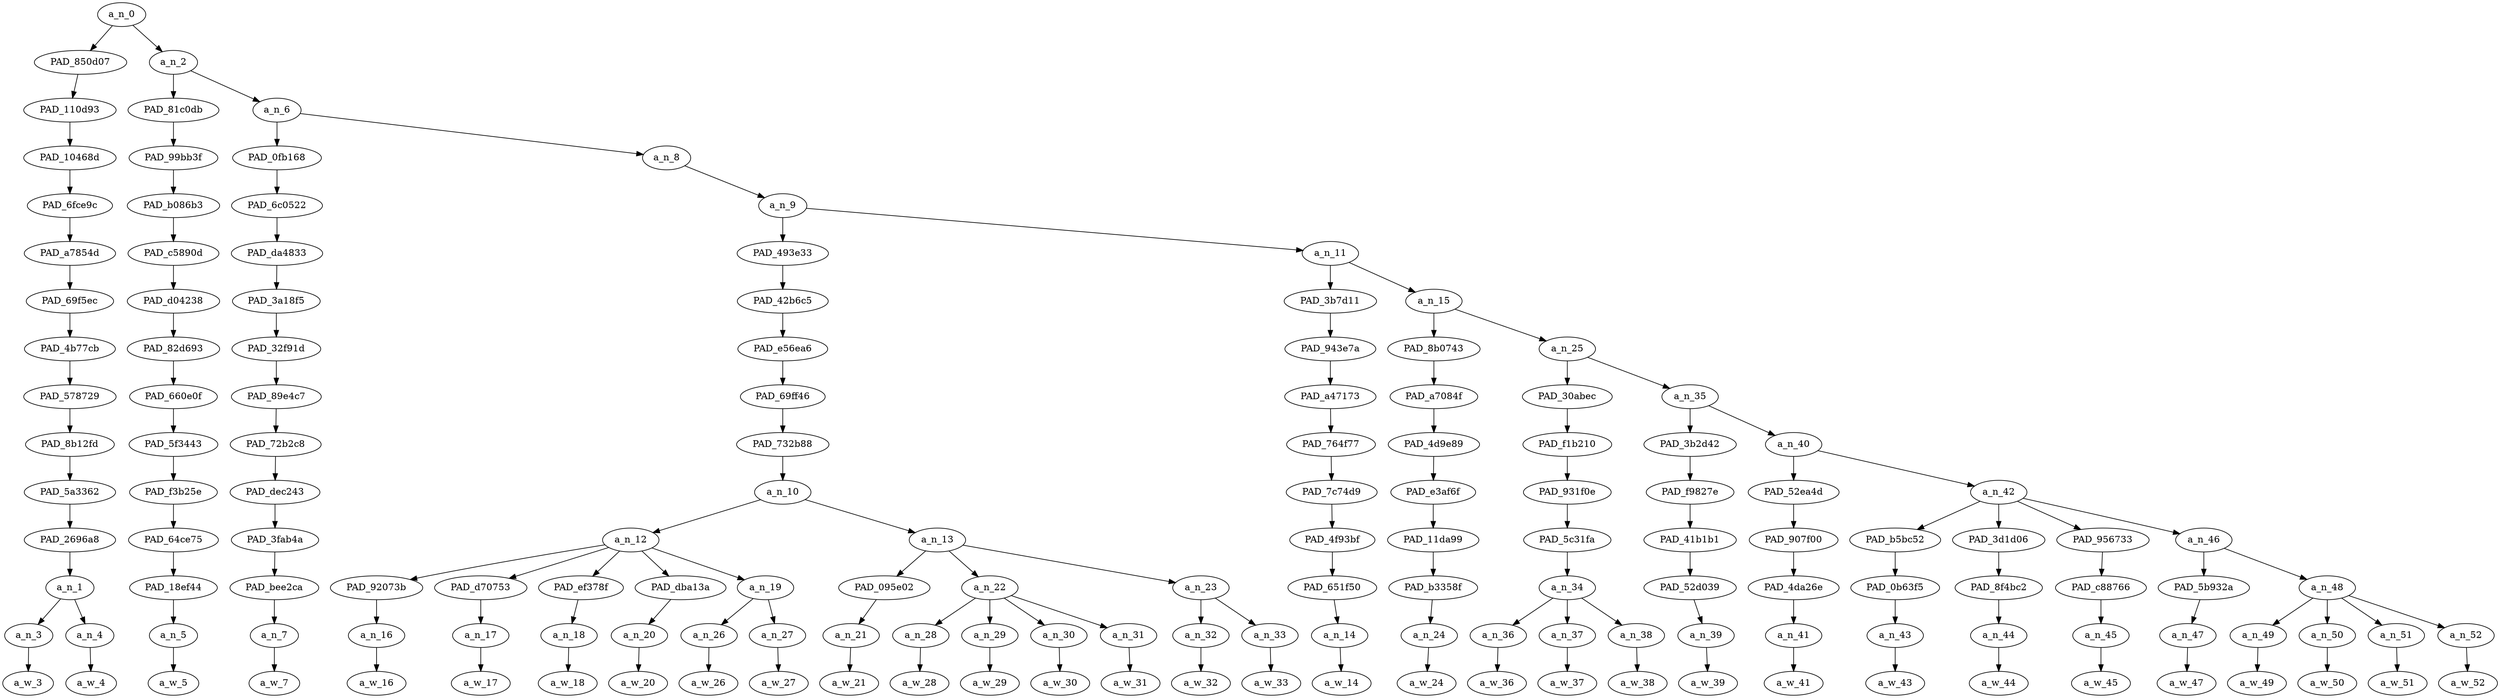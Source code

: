 strict digraph "" {
	a_n_0	[div_dir=-1,
		index=0,
		level=14,
		pos="2.8677327473958334,14!",
		text_span="[0, 1, 2, 3, 4, 5, 6, 7, 8, 9, 10, 11, 12, 13, 14, 15, 16, 17, 18, 19, 20, 21, 22, 23, 24, 25, 26, 27, 28, 29, 30, 31]",
		value=1.00000000];
	PAD_850d07	[div_dir=1,
		index=0,
		level=13,
		pos="0.5,13!",
		text_span="[0, 1]",
		value=0.09248156];
	a_n_0 -> PAD_850d07;
	a_n_2	[div_dir=-1,
		index=1,
		level=13,
		pos="5.235465494791667,13!",
		text_span="[2, 3, 4, 5, 6, 7, 8, 9, 10, 11, 12, 13, 14, 15, 16, 17, 18, 19, 20, 21, 22, 23, 24, 25, 26, 27, 28, 29, 30, 31]",
		value=0.90748769];
	a_n_0 -> a_n_2;
	PAD_110d93	[div_dir=1,
		index=0,
		level=12,
		pos="0.5,12!",
		text_span="[0, 1]",
		value=0.09248156];
	PAD_850d07 -> PAD_110d93;
	PAD_10468d	[div_dir=1,
		index=0,
		level=11,
		pos="0.5,11!",
		text_span="[0, 1]",
		value=0.09248156];
	PAD_110d93 -> PAD_10468d;
	PAD_6fce9c	[div_dir=1,
		index=0,
		level=10,
		pos="0.5,10!",
		text_span="[0, 1]",
		value=0.09248156];
	PAD_10468d -> PAD_6fce9c;
	PAD_a7854d	[div_dir=1,
		index=0,
		level=9,
		pos="0.5,9!",
		text_span="[0, 1]",
		value=0.09248156];
	PAD_6fce9c -> PAD_a7854d;
	PAD_69f5ec	[div_dir=1,
		index=0,
		level=8,
		pos="0.5,8!",
		text_span="[0, 1]",
		value=0.09248156];
	PAD_a7854d -> PAD_69f5ec;
	PAD_4b77cb	[div_dir=1,
		index=0,
		level=7,
		pos="0.5,7!",
		text_span="[0, 1]",
		value=0.09248156];
	PAD_69f5ec -> PAD_4b77cb;
	PAD_578729	[div_dir=1,
		index=0,
		level=6,
		pos="0.5,6!",
		text_span="[0, 1]",
		value=0.09248156];
	PAD_4b77cb -> PAD_578729;
	PAD_8b12fd	[div_dir=1,
		index=0,
		level=5,
		pos="0.5,5!",
		text_span="[0, 1]",
		value=0.09248156];
	PAD_578729 -> PAD_8b12fd;
	PAD_5a3362	[div_dir=1,
		index=0,
		level=4,
		pos="0.5,4!",
		text_span="[0, 1]",
		value=0.09248156];
	PAD_8b12fd -> PAD_5a3362;
	PAD_2696a8	[div_dir=1,
		index=0,
		level=3,
		pos="0.5,3!",
		text_span="[0, 1]",
		value=0.09248156];
	PAD_5a3362 -> PAD_2696a8;
	a_n_1	[div_dir=1,
		index=0,
		level=2,
		pos="0.5,2!",
		text_span="[0, 1]",
		value=0.09248156];
	PAD_2696a8 -> a_n_1;
	a_n_3	[div_dir=1,
		index=0,
		level=1,
		pos="0.0,1!",
		text_span="[0]",
		value=0.03243800];
	a_n_1 -> a_n_3;
	a_n_4	[div_dir=1,
		index=1,
		level=1,
		pos="1.0,1!",
		text_span="[1]",
		value=0.05998587];
	a_n_1 -> a_n_4;
	a_w_3	[div_dir=0,
		index=0,
		level=0,
		pos="0,0!",
		text_span="[0]",
		value="<user>"];
	a_n_3 -> a_w_3;
	a_w_4	[div_dir=0,
		index=1,
		level=0,
		pos="1,0!",
		text_span="[1]",
		value=modi];
	a_n_4 -> a_w_4;
	PAD_81c0db	[div_dir=-1,
		index=1,
		level=12,
		pos="2.0,12!",
		text_span="[2]",
		value=0.02383024];
	a_n_2 -> PAD_81c0db;
	a_n_6	[div_dir=-1,
		index=2,
		level=12,
		pos="8.470930989583334,12!",
		text_span="[3, 4, 5, 6, 7, 8, 9, 10, 11, 12, 13, 14, 15, 16, 17, 18, 19, 20, 21, 22, 23, 24, 25, 26, 27, 28, 29, 30, 31]",
		value=0.88360946];
	a_n_2 -> a_n_6;
	PAD_99bb3f	[div_dir=-1,
		index=1,
		level=11,
		pos="2.0,11!",
		text_span="[2]",
		value=0.02383024];
	PAD_81c0db -> PAD_99bb3f;
	PAD_b086b3	[div_dir=-1,
		index=1,
		level=10,
		pos="2.0,10!",
		text_span="[2]",
		value=0.02383024];
	PAD_99bb3f -> PAD_b086b3;
	PAD_c5890d	[div_dir=-1,
		index=1,
		level=9,
		pos="2.0,9!",
		text_span="[2]",
		value=0.02383024];
	PAD_b086b3 -> PAD_c5890d;
	PAD_d04238	[div_dir=-1,
		index=1,
		level=8,
		pos="2.0,8!",
		text_span="[2]",
		value=0.02383024];
	PAD_c5890d -> PAD_d04238;
	PAD_82d693	[div_dir=-1,
		index=1,
		level=7,
		pos="2.0,7!",
		text_span="[2]",
		value=0.02383024];
	PAD_d04238 -> PAD_82d693;
	PAD_660e0f	[div_dir=-1,
		index=1,
		level=6,
		pos="2.0,6!",
		text_span="[2]",
		value=0.02383024];
	PAD_82d693 -> PAD_660e0f;
	PAD_5f3443	[div_dir=-1,
		index=1,
		level=5,
		pos="2.0,5!",
		text_span="[2]",
		value=0.02383024];
	PAD_660e0f -> PAD_5f3443;
	PAD_f3b25e	[div_dir=-1,
		index=1,
		level=4,
		pos="2.0,4!",
		text_span="[2]",
		value=0.02383024];
	PAD_5f3443 -> PAD_f3b25e;
	PAD_64ce75	[div_dir=-1,
		index=1,
		level=3,
		pos="2.0,3!",
		text_span="[2]",
		value=0.02383024];
	PAD_f3b25e -> PAD_64ce75;
	PAD_18ef44	[div_dir=-1,
		index=1,
		level=2,
		pos="2.0,2!",
		text_span="[2]",
		value=0.02383024];
	PAD_64ce75 -> PAD_18ef44;
	a_n_5	[div_dir=-1,
		index=2,
		level=1,
		pos="2.0,1!",
		text_span="[2]",
		value=0.02383024];
	PAD_18ef44 -> a_n_5;
	a_w_5	[div_dir=0,
		index=2,
		level=0,
		pos="2,0!",
		text_span="[2]",
		value=is];
	a_n_5 -> a_w_5;
	PAD_0fb168	[div_dir=1,
		index=2,
		level=11,
		pos="3.0,11!",
		text_span="[3]",
		value=0.03832280];
	a_n_6 -> PAD_0fb168;
	a_n_8	[div_dir=-1,
		index=3,
		level=11,
		pos="13.941861979166667,11!",
		text_span="[4, 5, 6, 7, 8, 9, 10, 11, 12, 13, 14, 15, 16, 17, 18, 19, 20, 21, 22, 23, 24, 25, 26, 27, 28, 29, 30, 31]",
		value=0.84524070];
	a_n_6 -> a_n_8;
	PAD_6c0522	[div_dir=1,
		index=2,
		level=10,
		pos="3.0,10!",
		text_span="[3]",
		value=0.03832280];
	PAD_0fb168 -> PAD_6c0522;
	PAD_da4833	[div_dir=1,
		index=2,
		level=9,
		pos="3.0,9!",
		text_span="[3]",
		value=0.03832280];
	PAD_6c0522 -> PAD_da4833;
	PAD_3a18f5	[div_dir=1,
		index=2,
		level=8,
		pos="3.0,8!",
		text_span="[3]",
		value=0.03832280];
	PAD_da4833 -> PAD_3a18f5;
	PAD_32f91d	[div_dir=1,
		index=2,
		level=7,
		pos="3.0,7!",
		text_span="[3]",
		value=0.03832280];
	PAD_3a18f5 -> PAD_32f91d;
	PAD_89e4c7	[div_dir=1,
		index=2,
		level=6,
		pos="3.0,6!",
		text_span="[3]",
		value=0.03832280];
	PAD_32f91d -> PAD_89e4c7;
	PAD_72b2c8	[div_dir=1,
		index=2,
		level=5,
		pos="3.0,5!",
		text_span="[3]",
		value=0.03832280];
	PAD_89e4c7 -> PAD_72b2c8;
	PAD_dec243	[div_dir=1,
		index=2,
		level=4,
		pos="3.0,4!",
		text_span="[3]",
		value=0.03832280];
	PAD_72b2c8 -> PAD_dec243;
	PAD_3fab4a	[div_dir=1,
		index=2,
		level=3,
		pos="3.0,3!",
		text_span="[3]",
		value=0.03832280];
	PAD_dec243 -> PAD_3fab4a;
	PAD_bee2ca	[div_dir=1,
		index=2,
		level=2,
		pos="3.0,2!",
		text_span="[3]",
		value=0.03832280];
	PAD_3fab4a -> PAD_bee2ca;
	a_n_7	[div_dir=1,
		index=3,
		level=1,
		pos="3.0,1!",
		text_span="[3]",
		value=0.03832280];
	PAD_bee2ca -> a_n_7;
	a_w_7	[div_dir=0,
		index=3,
		level=0,
		pos="3,0!",
		text_span="[3]",
		value=brutal];
	a_n_7 -> a_w_7;
	a_n_9	[div_dir=-1,
		index=3,
		level=10,
		pos="13.941861979166667,10!",
		text_span="[4, 5, 6, 7, 8, 9, 10, 11, 12, 13, 14, 15, 16, 17, 18, 19, 20, 21, 22, 23, 24, 25, 26, 27, 28, 29, 30, 31]",
		value=0.84518834];
	a_n_8 -> a_n_9;
	PAD_493e33	[div_dir=-1,
		index=3,
		level=9,
		pos="9.483333333333333,9!",
		text_span="[4, 5, 6, 7, 8, 9, 10, 11, 12, 13, 14, 15, 16]",
		value=0.44102545];
	a_n_9 -> PAD_493e33;
	a_n_11	[div_dir=-1,
		index=4,
		level=9,
		pos="18.400390625,9!",
		text_span="[17, 18, 19, 20, 21, 22, 23, 24, 25, 26, 27, 28, 29, 30, 31]",
		value=0.40411052];
	a_n_9 -> a_n_11;
	PAD_42b6c5	[div_dir=-1,
		index=3,
		level=8,
		pos="9.483333333333333,8!",
		text_span="[4, 5, 6, 7, 8, 9, 10, 11, 12, 13, 14, 15, 16]",
		value=0.44102545];
	PAD_493e33 -> PAD_42b6c5;
	PAD_e56ea6	[div_dir=-1,
		index=3,
		level=7,
		pos="9.483333333333333,7!",
		text_span="[4, 5, 6, 7, 8, 9, 10, 11, 12, 13, 14, 15, 16]",
		value=0.44102545];
	PAD_42b6c5 -> PAD_e56ea6;
	PAD_69ff46	[div_dir=-1,
		index=3,
		level=6,
		pos="9.483333333333333,6!",
		text_span="[4, 5, 6, 7, 8, 9, 10, 11, 12, 13, 14, 15, 16]",
		value=0.44102545];
	PAD_e56ea6 -> PAD_69ff46;
	PAD_732b88	[div_dir=-1,
		index=3,
		level=5,
		pos="9.483333333333333,5!",
		text_span="[4, 5, 6, 7, 8, 9, 10, 11, 12, 13, 14, 15, 16]",
		value=0.44102545];
	PAD_69ff46 -> PAD_732b88;
	a_n_10	[div_dir=-1,
		index=3,
		level=4,
		pos="9.483333333333333,4!",
		text_span="[4, 5, 6, 7, 8, 9, 10, 11, 12, 13, 14, 15, 16]",
		value=0.44102545];
	PAD_732b88 -> a_n_10;
	a_n_12	[div_dir=-1,
		index=3,
		level=3,
		pos="6.3,3!",
		text_span="[4, 5, 6, 7, 8, 9]",
		value=0.25294495];
	a_n_10 -> a_n_12;
	a_n_13	[div_dir=-1,
		index=4,
		level=3,
		pos="12.666666666666666,3!",
		text_span="[10, 11, 12, 13, 14, 15, 16]",
		value=0.18802686];
	a_n_10 -> a_n_13;
	PAD_92073b	[div_dir=-1,
		index=3,
		level=2,
		pos="4.0,2!",
		text_span="[4]",
		value=0.02212793];
	a_n_12 -> PAD_92073b;
	PAD_d70753	[div_dir=-1,
		index=4,
		level=2,
		pos="5.0,2!",
		text_span="[5]",
		value=0.05245381];
	a_n_12 -> PAD_d70753;
	PAD_ef378f	[div_dir=-1,
		index=5,
		level=2,
		pos="6.0,2!",
		text_span="[6]",
		value=0.06987091];
	a_n_12 -> PAD_ef378f;
	PAD_dba13a	[div_dir=1,
		index=7,
		level=2,
		pos="9.0,2!",
		text_span="[9]",
		value=0.04380596];
	a_n_12 -> PAD_dba13a;
	a_n_19	[div_dir=-1,
		index=6,
		level=2,
		pos="7.5,2!",
		text_span="[7, 8]",
		value=0.06463425];
	a_n_12 -> a_n_19;
	a_n_16	[div_dir=-1,
		index=4,
		level=1,
		pos="4.0,1!",
		text_span="[4]",
		value=0.02212793];
	PAD_92073b -> a_n_16;
	a_w_16	[div_dir=0,
		index=4,
		level=0,
		pos="4,0!",
		text_span="[4]",
		value=a];
	a_n_16 -> a_w_16;
	a_n_17	[div_dir=-1,
		index=5,
		level=1,
		pos="5.0,1!",
		text_span="[5]",
		value=0.05245381];
	PAD_d70753 -> a_n_17;
	a_w_17	[div_dir=0,
		index=5,
		level=0,
		pos="5,0!",
		text_span="[5]",
		value=hitler];
	a_n_17 -> a_w_17;
	a_n_18	[div_dir=-1,
		index=6,
		level=1,
		pos="6.0,1!",
		text_span="[6]",
		value=0.06987091];
	PAD_ef378f -> a_n_18;
	a_w_18	[div_dir=0,
		index=6,
		level=0,
		pos="6,0!",
		text_span="[6]",
		value=copycat];
	a_n_18 -> a_w_18;
	a_n_20	[div_dir=1,
		index=9,
		level=1,
		pos="9.0,1!",
		text_span="[9]",
		value=0.04380596];
	PAD_dba13a -> a_n_20;
	a_w_20	[div_dir=0,
		index=9,
		level=0,
		pos="9,0!",
		text_span="[9]",
		value=murderer];
	a_n_20 -> a_w_20;
	a_n_26	[div_dir=1,
		index=7,
		level=1,
		pos="7.0,1!",
		text_span="[7]",
		value=0.02891062];
	a_n_19 -> a_n_26;
	a_n_27	[div_dir=-1,
		index=8,
		level=1,
		pos="8.0,1!",
		text_span="[8]",
		value=0.03572211];
	a_n_19 -> a_n_27;
	a_w_26	[div_dir=0,
		index=7,
		level=0,
		pos="7,0!",
		text_span="[7]",
		value=cold];
	a_n_26 -> a_w_26;
	a_w_27	[div_dir=0,
		index=8,
		level=0,
		pos="8,0!",
		text_span="[8]",
		value=blooded];
	a_n_27 -> a_w_27;
	PAD_095e02	[div_dir=-1,
		index=8,
		level=2,
		pos="10.0,2!",
		text_span="[10]",
		value=0.02869491];
	a_n_13 -> PAD_095e02;
	a_n_22	[div_dir=1,
		index=9,
		level=2,
		pos="12.5,2!",
		text_span="[11, 12, 13, 14]",
		value=0.12150096];
	a_n_13 -> a_n_22;
	a_n_23	[div_dir=-1,
		index=10,
		level=2,
		pos="15.5,2!",
		text_span="[15, 16]",
		value=0.03780810];
	a_n_13 -> a_n_23;
	a_n_21	[div_dir=-1,
		index=10,
		level=1,
		pos="10.0,1!",
		text_span="[10]",
		value=0.02869491];
	PAD_095e02 -> a_n_21;
	a_w_21	[div_dir=0,
		index=10,
		level=0,
		pos="10,0!",
		text_span="[10]",
		value=killed];
	a_n_21 -> a_w_21;
	a_n_28	[div_dir=-1,
		index=11,
		level=1,
		pos="11.0,1!",
		text_span="[11]",
		value=0.03569617];
	a_n_22 -> a_n_28;
	a_n_29	[div_dir=-1,
		index=12,
		level=1,
		pos="12.0,1!",
		text_span="[12]",
		value=0.03950728];
	a_n_22 -> a_n_29;
	a_n_30	[div_dir=1,
		index=13,
		level=1,
		pos="13.0,1!",
		text_span="[13]",
		value=0.01618556];
	a_n_22 -> a_n_30;
	a_n_31	[div_dir=1,
		index=14,
		level=1,
		pos="14.0,1!",
		text_span="[14]",
		value=0.03006697];
	a_n_22 -> a_n_31;
	a_w_28	[div_dir=0,
		index=11,
		level=0,
		pos="11,0!",
		text_span="[11]",
		value=christians];
	a_n_28 -> a_w_28;
	a_w_29	[div_dir=0,
		index=12,
		level=0,
		pos="12,0!",
		text_span="[12]",
		value=muslims];
	a_n_29 -> a_w_29;
	a_w_30	[div_dir=0,
		index=13,
		level=0,
		pos="13,0!",
		text_span="[13]",
		value=and];
	a_n_30 -> a_w_30;
	a_w_31	[div_dir=0,
		index=14,
		level=0,
		pos="14,0!",
		text_span="[14]",
		value=sikhs];
	a_n_31 -> a_w_31;
	a_n_32	[div_dir=-1,
		index=15,
		level=1,
		pos="15.0,1!",
		text_span="[15]",
		value=0.01474210];
	a_n_23 -> a_n_32;
	a_n_33	[div_dir=-1,
		index=16,
		level=1,
		pos="16.0,1!",
		text_span="[16]",
		value=0.02299800];
	a_n_23 -> a_n_33;
	a_w_32	[div_dir=0,
		index=15,
		level=0,
		pos="15,0!",
		text_span="[15]",
		value=in];
	a_n_32 -> a_w_32;
	a_w_33	[div_dir=0,
		index=16,
		level=0,
		pos="16,0!",
		text_span="[16]",
		value=thousands];
	a_n_33 -> a_w_33;
	PAD_3b7d11	[div_dir=-1,
		index=4,
		level=8,
		pos="17.0,8!",
		text_span="[17]",
		value=0.03084917];
	a_n_11 -> PAD_3b7d11;
	a_n_15	[div_dir=-1,
		index=5,
		level=8,
		pos="19.80078125,8!",
		text_span="[18, 19, 20, 21, 22, 23, 24, 25, 26, 27, 28, 29, 30, 31]",
		value=0.37324013];
	a_n_11 -> a_n_15;
	PAD_943e7a	[div_dir=-1,
		index=4,
		level=7,
		pos="17.0,7!",
		text_span="[17]",
		value=0.03084917];
	PAD_3b7d11 -> PAD_943e7a;
	PAD_a47173	[div_dir=-1,
		index=4,
		level=6,
		pos="17.0,6!",
		text_span="[17]",
		value=0.03084917];
	PAD_943e7a -> PAD_a47173;
	PAD_764f77	[div_dir=-1,
		index=4,
		level=5,
		pos="17.0,5!",
		text_span="[17]",
		value=0.03084917];
	PAD_a47173 -> PAD_764f77;
	PAD_7c74d9	[div_dir=-1,
		index=4,
		level=4,
		pos="17.0,4!",
		text_span="[17]",
		value=0.03084917];
	PAD_764f77 -> PAD_7c74d9;
	PAD_4f93bf	[div_dir=-1,
		index=5,
		level=3,
		pos="17.0,3!",
		text_span="[17]",
		value=0.03084917];
	PAD_7c74d9 -> PAD_4f93bf;
	PAD_651f50	[div_dir=-1,
		index=11,
		level=2,
		pos="17.0,2!",
		text_span="[17]",
		value=0.03084917];
	PAD_4f93bf -> PAD_651f50;
	a_n_14	[div_dir=-1,
		index=17,
		level=1,
		pos="17.0,1!",
		text_span="[17]",
		value=0.03084917];
	PAD_651f50 -> a_n_14;
	a_w_14	[div_dir=0,
		index=17,
		level=0,
		pos="17,0!",
		text_span="[17]",
		value=believes];
	a_n_14 -> a_w_14;
	PAD_8b0743	[div_dir=-1,
		index=5,
		level=7,
		pos="18.0,7!",
		text_span="[18]",
		value=0.01426430];
	a_n_15 -> PAD_8b0743;
	a_n_25	[div_dir=1,
		index=6,
		level=7,
		pos="21.6015625,7!",
		text_span="[19, 20, 21, 22, 23, 24, 25, 26, 27, 28, 29, 30, 31]",
		value=0.35897318];
	a_n_15 -> a_n_25;
	PAD_a7084f	[div_dir=-1,
		index=5,
		level=6,
		pos="18.0,6!",
		text_span="[18]",
		value=0.01426430];
	PAD_8b0743 -> PAD_a7084f;
	PAD_4d9e89	[div_dir=-1,
		index=5,
		level=5,
		pos="18.0,5!",
		text_span="[18]",
		value=0.01426430];
	PAD_a7084f -> PAD_4d9e89;
	PAD_e3af6f	[div_dir=-1,
		index=5,
		level=4,
		pos="18.0,4!",
		text_span="[18]",
		value=0.01426430];
	PAD_4d9e89 -> PAD_e3af6f;
	PAD_11da99	[div_dir=-1,
		index=6,
		level=3,
		pos="18.0,3!",
		text_span="[18]",
		value=0.01426430];
	PAD_e3af6f -> PAD_11da99;
	PAD_b3358f	[div_dir=-1,
		index=12,
		level=2,
		pos="18.0,2!",
		text_span="[18]",
		value=0.01426430];
	PAD_11da99 -> PAD_b3358f;
	a_n_24	[div_dir=-1,
		index=18,
		level=1,
		pos="18.0,1!",
		text_span="[18]",
		value=0.01426430];
	PAD_b3358f -> a_n_24;
	a_w_24	[div_dir=0,
		index=18,
		level=0,
		pos="18,0!",
		text_span="[18]",
		value=in1];
	a_n_24 -> a_w_24;
	PAD_30abec	[div_dir=1,
		index=6,
		level=6,
		pos="20.0,6!",
		text_span="[19, 20, 21]",
		value=0.17078032];
	a_n_25 -> PAD_30abec;
	a_n_35	[div_dir=-1,
		index=7,
		level=6,
		pos="23.203125,6!",
		text_span="[22, 23, 24, 25, 26, 27, 28, 29, 30, 31]",
		value=0.18818467];
	a_n_25 -> a_n_35;
	PAD_f1b210	[div_dir=1,
		index=6,
		level=5,
		pos="20.0,5!",
		text_span="[19, 20, 21]",
		value=0.17078032];
	PAD_30abec -> PAD_f1b210;
	PAD_931f0e	[div_dir=1,
		index=6,
		level=4,
		pos="20.0,4!",
		text_span="[19, 20, 21]",
		value=0.17078032];
	PAD_f1b210 -> PAD_931f0e;
	PAD_5c31fa	[div_dir=1,
		index=7,
		level=3,
		pos="20.0,3!",
		text_span="[19, 20, 21]",
		value=0.17078032];
	PAD_931f0e -> PAD_5c31fa;
	a_n_34	[div_dir=1,
		index=13,
		level=2,
		pos="20.0,2!",
		text_span="[19, 20, 21]",
		value=0.17078032];
	PAD_5c31fa -> a_n_34;
	a_n_36	[div_dir=1,
		index=19,
		level=1,
		pos="19.0,1!",
		text_span="[19]",
		value=0.02254811];
	a_n_34 -> a_n_36;
	a_n_37	[div_dir=-1,
		index=20,
		level=1,
		pos="20.0,1!",
		text_span="[20]",
		value=0.07311981];
	a_n_34 -> a_n_37;
	a_n_38	[div_dir=1,
		index=21,
		level=1,
		pos="21.0,1!",
		text_span="[21]",
		value=0.07504217];
	a_n_34 -> a_n_38;
	a_w_36	[div_dir=0,
		index=19,
		level=0,
		pos="19,0!",
		text_span="[19]",
		value=forceful];
	a_n_36 -> a_w_36;
	a_w_37	[div_dir=0,
		index=20,
		level=0,
		pos="20,0!",
		text_span="[20]",
		value=proselytism];
	a_n_37 -> a_w_37;
	a_w_38	[div_dir=0,
		index=21,
		level=0,
		pos="21,0!",
		text_span="[21]",
		value=kashmiris];
	a_n_38 -> a_w_38;
	PAD_3b2d42	[div_dir=-1,
		index=7,
		level=5,
		pos="22.0,5!",
		text_span="[22]",
		value=0.01625577];
	a_n_35 -> PAD_3b2d42;
	a_n_40	[div_dir=-1,
		index=8,
		level=5,
		pos="24.40625,5!",
		text_span="[23, 24, 25, 26, 27, 28, 29, 30, 31]",
		value=0.17187642];
	a_n_35 -> a_n_40;
	PAD_f9827e	[div_dir=-1,
		index=7,
		level=4,
		pos="22.0,4!",
		text_span="[22]",
		value=0.01625577];
	PAD_3b2d42 -> PAD_f9827e;
	PAD_41b1b1	[div_dir=-1,
		index=8,
		level=3,
		pos="22.0,3!",
		text_span="[22]",
		value=0.01625577];
	PAD_f9827e -> PAD_41b1b1;
	PAD_52d039	[div_dir=-1,
		index=14,
		level=2,
		pos="22.0,2!",
		text_span="[22]",
		value=0.01625577];
	PAD_41b1b1 -> PAD_52d039;
	a_n_39	[div_dir=-1,
		index=22,
		level=1,
		pos="22.0,1!",
		text_span="[22]",
		value=0.01625577];
	PAD_52d039 -> a_n_39;
	a_w_39	[div_dir=0,
		index=22,
		level=0,
		pos="22,0!",
		text_span="[22]",
		value=are];
	a_n_39 -> a_w_39;
	PAD_52ea4d	[div_dir=1,
		index=8,
		level=4,
		pos="23.0,4!",
		text_span="[23]",
		value=0.01500352];
	a_n_40 -> PAD_52ea4d;
	a_n_42	[div_dir=-1,
		index=9,
		level=4,
		pos="25.8125,4!",
		text_span="[24, 25, 26, 27, 28, 29, 30, 31]",
		value=0.15685051];
	a_n_40 -> a_n_42;
	PAD_907f00	[div_dir=1,
		index=9,
		level=3,
		pos="23.0,3!",
		text_span="[23]",
		value=0.01500352];
	PAD_52ea4d -> PAD_907f00;
	PAD_4da26e	[div_dir=1,
		index=15,
		level=2,
		pos="23.0,2!",
		text_span="[23]",
		value=0.01500352];
	PAD_907f00 -> PAD_4da26e;
	a_n_41	[div_dir=1,
		index=23,
		level=1,
		pos="23.0,1!",
		text_span="[23]",
		value=0.01500352];
	PAD_4da26e -> a_n_41;
	a_w_41	[div_dir=0,
		index=23,
		level=0,
		pos="23,0!",
		text_span="[23]",
		value=being];
	a_n_41 -> a_w_41;
	PAD_b5bc52	[div_dir=-1,
		index=10,
		level=3,
		pos="24.0,3!",
		text_span="[24]",
		value=0.03209917];
	a_n_42 -> PAD_b5bc52;
	PAD_3d1d06	[div_dir=1,
		index=11,
		level=3,
		pos="25.0,3!",
		text_span="[25]",
		value=0.01367322];
	a_n_42 -> PAD_3d1d06;
	PAD_956733	[div_dir=1,
		index=12,
		level=3,
		pos="26.0,3!",
		text_span="[26]",
		value=0.01876250];
	a_n_42 -> PAD_956733;
	a_n_46	[div_dir=-1,
		index=13,
		level=3,
		pos="28.25,3!",
		text_span="[27, 28, 29, 30, 31]",
		value=0.09227317];
	a_n_42 -> a_n_46;
	PAD_0b63f5	[div_dir=-1,
		index=16,
		level=2,
		pos="24.0,2!",
		text_span="[24]",
		value=0.03209917];
	PAD_b5bc52 -> PAD_0b63f5;
	a_n_43	[div_dir=-1,
		index=24,
		level=1,
		pos="24.0,1!",
		text_span="[24]",
		value=0.03209917];
	PAD_0b63f5 -> a_n_43;
	a_w_43	[div_dir=0,
		index=24,
		level=0,
		pos="24,0!",
		text_span="[24]",
		value=raped];
	a_n_43 -> a_w_43;
	PAD_8f4bc2	[div_dir=1,
		index=17,
		level=2,
		pos="25.0,2!",
		text_span="[25]",
		value=0.01367322];
	PAD_3d1d06 -> PAD_8f4bc2;
	a_n_44	[div_dir=1,
		index=25,
		level=1,
		pos="25.0,1!",
		text_span="[25]",
		value=0.01367322];
	PAD_8f4bc2 -> a_n_44;
	a_w_44	[div_dir=0,
		index=25,
		level=0,
		pos="25,0!",
		text_span="[25]",
		value=and1];
	a_n_44 -> a_w_44;
	PAD_c88766	[div_dir=1,
		index=18,
		level=2,
		pos="26.0,2!",
		text_span="[26]",
		value=0.01876250];
	PAD_956733 -> PAD_c88766;
	a_n_45	[div_dir=1,
		index=26,
		level=1,
		pos="26.0,1!",
		text_span="[26]",
		value=0.01876250];
	PAD_c88766 -> a_n_45;
	a_w_45	[div_dir=0,
		index=26,
		level=0,
		pos="26,0!",
		text_span="[26]",
		value=killed1];
	a_n_45 -> a_w_45;
	PAD_5b932a	[div_dir=-1,
		index=19,
		level=2,
		pos="27.0,2!",
		text_span="[27]",
		value=0.01210884];
	a_n_46 -> PAD_5b932a;
	a_n_48	[div_dir=-1,
		index=20,
		level=2,
		pos="29.5,2!",
		text_span="[28, 29, 30, 31]",
		value=0.08011782];
	a_n_46 -> a_n_48;
	a_n_47	[div_dir=-1,
		index=27,
		level=1,
		pos="27.0,1!",
		text_span="[27]",
		value=0.01210884];
	PAD_5b932a -> a_n_47;
	a_w_47	[div_dir=0,
		index=27,
		level=0,
		pos="27,0!",
		text_span="[27]",
		value=in2];
	a_n_47 -> a_w_47;
	a_n_49	[div_dir=1,
		index=28,
		level=1,
		pos="28.0,1!",
		text_span="[28]",
		value=0.01766210];
	a_n_48 -> a_n_49;
	a_n_50	[div_dir=-1,
		index=29,
		level=1,
		pos="29.0,1!",
		text_span="[29]",
		value=0.01933306];
	a_n_48 -> a_n_50;
	a_n_51	[div_dir=-1,
		index=30,
		level=1,
		pos="30.0,1!",
		text_span="[30]",
		value=0.02345582];
	a_n_48 -> a_n_51;
	a_n_52	[div_dir=1,
		index=31,
		level=1,
		pos="31.0,1!",
		text_span="[31]",
		value=0.01963265];
	a_n_48 -> a_n_52;
	a_w_49	[div_dir=0,
		index=28,
		level=0,
		pos="28,0!",
		text_span="[28]",
		value=thousands1];
	a_n_49 -> a_w_49;
	a_w_50	[div_dir=0,
		index=29,
		level=0,
		pos="29,0!",
		text_span="[29]",
		value="<user>1"];
	a_n_50 -> a_w_50;
	a_w_51	[div_dir=0,
		index=30,
		level=0,
		pos="30,0!",
		text_span="[30]",
		value="<user>2"];
	a_n_51 -> a_w_51;
	a_w_52	[div_dir=0,
		index=31,
		level=0,
		pos="31,0!",
		text_span="[31]",
		value="<user>3"];
	a_n_52 -> a_w_52;
}
